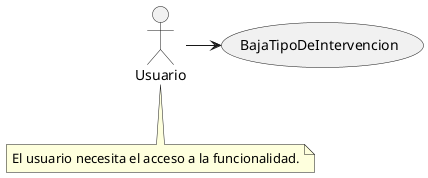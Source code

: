 @startuml
actor Usuario as actor1
usecase BajaTipoDeIntervencion as UC1

actor1 -> UC1

note "El usuario necesita el acceso a la funcionalidad." as N2
(actor1) .. N2

@enduml